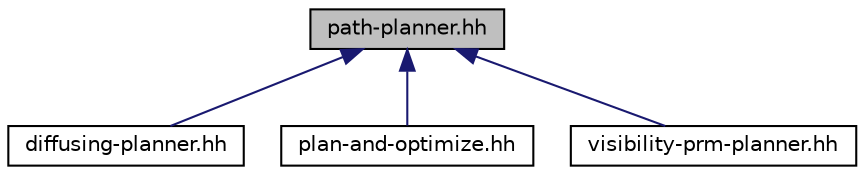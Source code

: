 digraph "path-planner.hh"
{
  edge [fontname="Helvetica",fontsize="10",labelfontname="Helvetica",labelfontsize="10"];
  node [fontname="Helvetica",fontsize="10",shape=record];
  Node1 [label="path-planner.hh",height=0.2,width=0.4,color="black", fillcolor="grey75", style="filled" fontcolor="black"];
  Node1 -> Node2 [dir="back",color="midnightblue",fontsize="10",style="solid",fontname="Helvetica"];
  Node2 [label="diffusing-planner.hh",height=0.2,width=0.4,color="black", fillcolor="white", style="filled",URL="$a00071.html"];
  Node1 -> Node3 [dir="back",color="midnightblue",fontsize="10",style="solid",fontname="Helvetica"];
  Node3 [label="plan-and-optimize.hh",height=0.2,width=0.4,color="black", fillcolor="white", style="filled",URL="$a00092.html"];
  Node1 -> Node4 [dir="back",color="midnightblue",fontsize="10",style="solid",fontname="Helvetica"];
  Node4 [label="visibility-prm-planner.hh",height=0.2,width=0.4,color="black", fillcolor="white", style="filled",URL="$a00103.html"];
}
